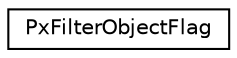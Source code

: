 digraph "Graphical Class Hierarchy"
{
  edge [fontname="Helvetica",fontsize="10",labelfontname="Helvetica",labelfontsize="10"];
  node [fontname="Helvetica",fontsize="10",shape=record];
  rankdir="LR";
  Node0 [label="PxFilterObjectFlag",height=0.2,width=0.4,color="black", fillcolor="white", style="filled",URL="$structPxFilterObjectFlag.html"];
}
